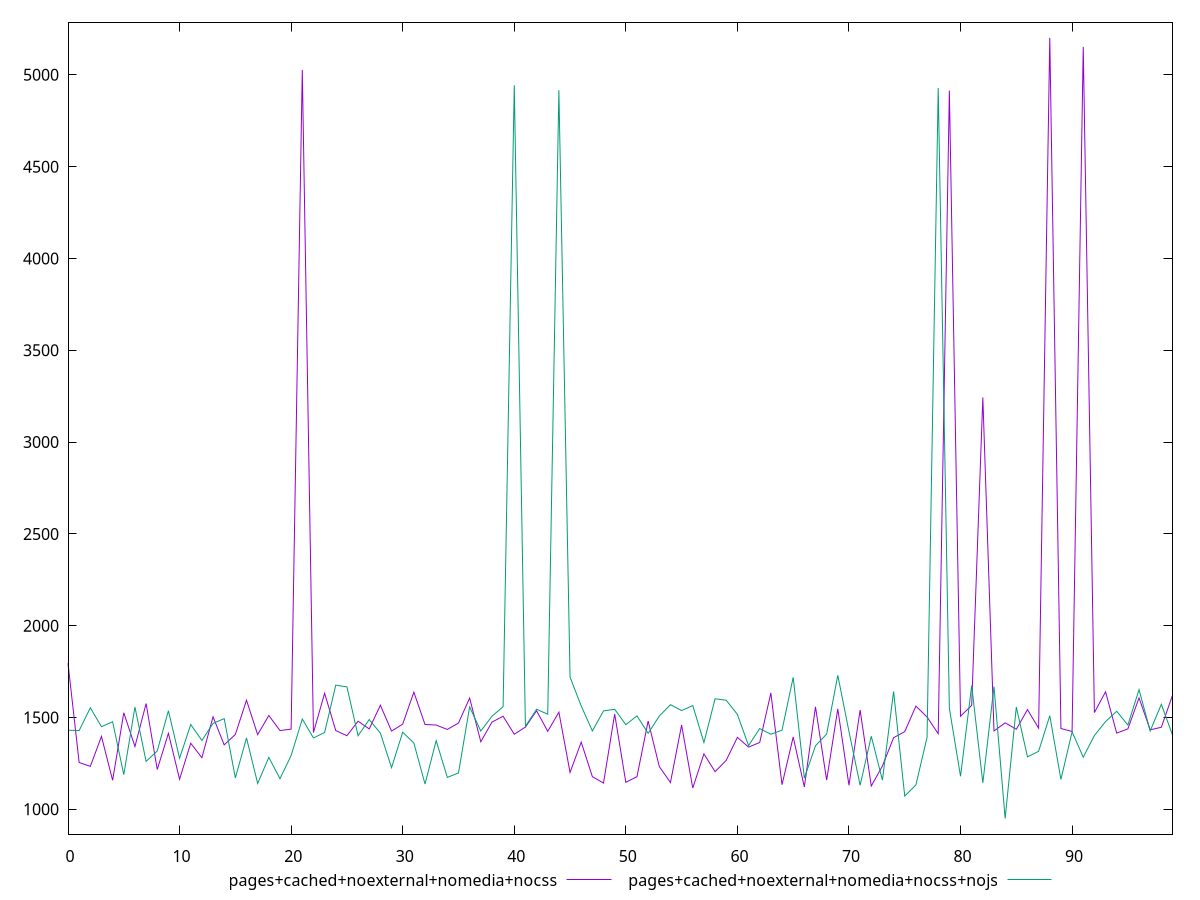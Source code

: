 reset

$pagesCachedNoexternalNomediaNocss <<EOF
0 1795
1 1255
2 1234
3 1397
4 1158
5 1526
6 1342
7 1576
8 1217
9 1414
10 1164
11 1360
12 1281
13 1504
14 1351
15 1408
16 1594
17 1407
18 1511
19 1429
20 1437
21 5027
22 1418
23 1632
24 1429
25 1401
26 1480
27 1438
28 1567
29 1426
30 1464
31 1638
32 1462
33 1459
34 1435
35 1470
36 1606
37 1368
38 1475
39 1507
40 1409
41 1448
42 1537
43 1425
44 1529
45 1201
46 1366
47 1178
48 1143
49 1519
50 1147
51 1178
52 1481
53 1233
54 1146
55 1459
56 1116
57 1302
58 1205
59 1267
60 1392
61 1339
62 1364
63 1634
64 1134
65 1394
66 1122
67 1558
68 1159
69 1547
70 1131
71 1541
72 1127
73 1236
74 1390
75 1423
76 1562
77 1503
78 1412
79 4914
80 1507
81 1566
82 3243
83 1427
84 1471
85 1436
86 1543
87 1442
88 5201
89 1440
90 1424
91 5152
92 1527
93 1640
94 1415
95 1438
96 1607
97 1433
98 1447
99 1621
EOF

$pagesCachedNoexternalNomediaNocssNojs <<EOF
0 1431
1 1429
2 1553
3 1450
4 1477
5 1189
6 1557
7 1261
8 1318
9 1537
10 1278
11 1462
12 1375
13 1468
14 1494
15 1171
16 1389
17 1141
18 1283
19 1167
20 1293
21 1492
22 1389
23 1418
24 1676
25 1667
26 1401
27 1489
28 1415
29 1227
30 1420
31 1361
32 1138
33 1374
34 1174
35 1198
36 1558
37 1426
38 1507
39 1559
40 4943
41 1452
42 1545
43 1518
44 4916
45 1720
46 1563
47 1427
48 1536
49 1545
50 1461
51 1509
52 1414
53 1508
54 1570
55 1538
56 1565
57 1364
58 1602
59 1594
60 1517
61 1347
62 1440
63 1409
64 1431
65 1719
66 1170
67 1346
68 1410
69 1730
70 1424
71 1131
72 1398
73 1159
74 1642
75 1072
76 1133
77 1392
78 4928
79 1550
80 1180
81 1674
82 1144
83 1669
84 950
85 1557
86 1286
87 1316
88 1510
89 1163
90 1422
91 1284
92 1402
93 1478
94 1534
95 1459
96 1652
97 1427
98 1572
99 1405
EOF

set key outside below
set xrange [0:99]
set yrange [864.98:5286.02]
set trange [864.98:5286.02]
set terminal svg size 640, 520 enhanced background rgb 'white'
set output "reprap/render-blocking-resources/comparison/line/4_vs_5.svg"

plot $pagesCachedNoexternalNomediaNocss title "pages+cached+noexternal+nomedia+nocss" with line, \
     $pagesCachedNoexternalNomediaNocssNojs title "pages+cached+noexternal+nomedia+nocss+nojs" with line

reset
